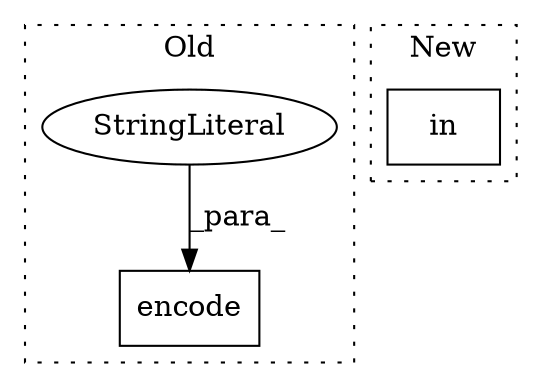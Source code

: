 digraph G {
subgraph cluster0 {
1 [label="encode" a="32" s="16937,16951" l="7,1" shape="box"];
3 [label="StringLiteral" a="45" s="16944" l="7" shape="ellipse"];
label = "Old";
style="dotted";
}
subgraph cluster1 {
2 [label="in" a="105" s="17468" l="20" shape="box"];
label = "New";
style="dotted";
}
3 -> 1 [label="_para_"];
}